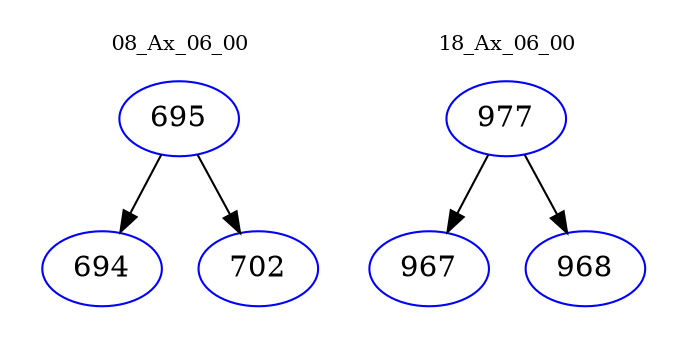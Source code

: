 digraph{
subgraph cluster_0 {
color = white
label = "08_Ax_06_00";
fontsize=10;
T0_695 [label="695", color="blue"]
T0_695 -> T0_694 [color="black"]
T0_694 [label="694", color="blue"]
T0_695 -> T0_702 [color="black"]
T0_702 [label="702", color="blue"]
}
subgraph cluster_1 {
color = white
label = "18_Ax_06_00";
fontsize=10;
T1_977 [label="977", color="blue"]
T1_977 -> T1_967 [color="black"]
T1_967 [label="967", color="blue"]
T1_977 -> T1_968 [color="black"]
T1_968 [label="968", color="blue"]
}
}
